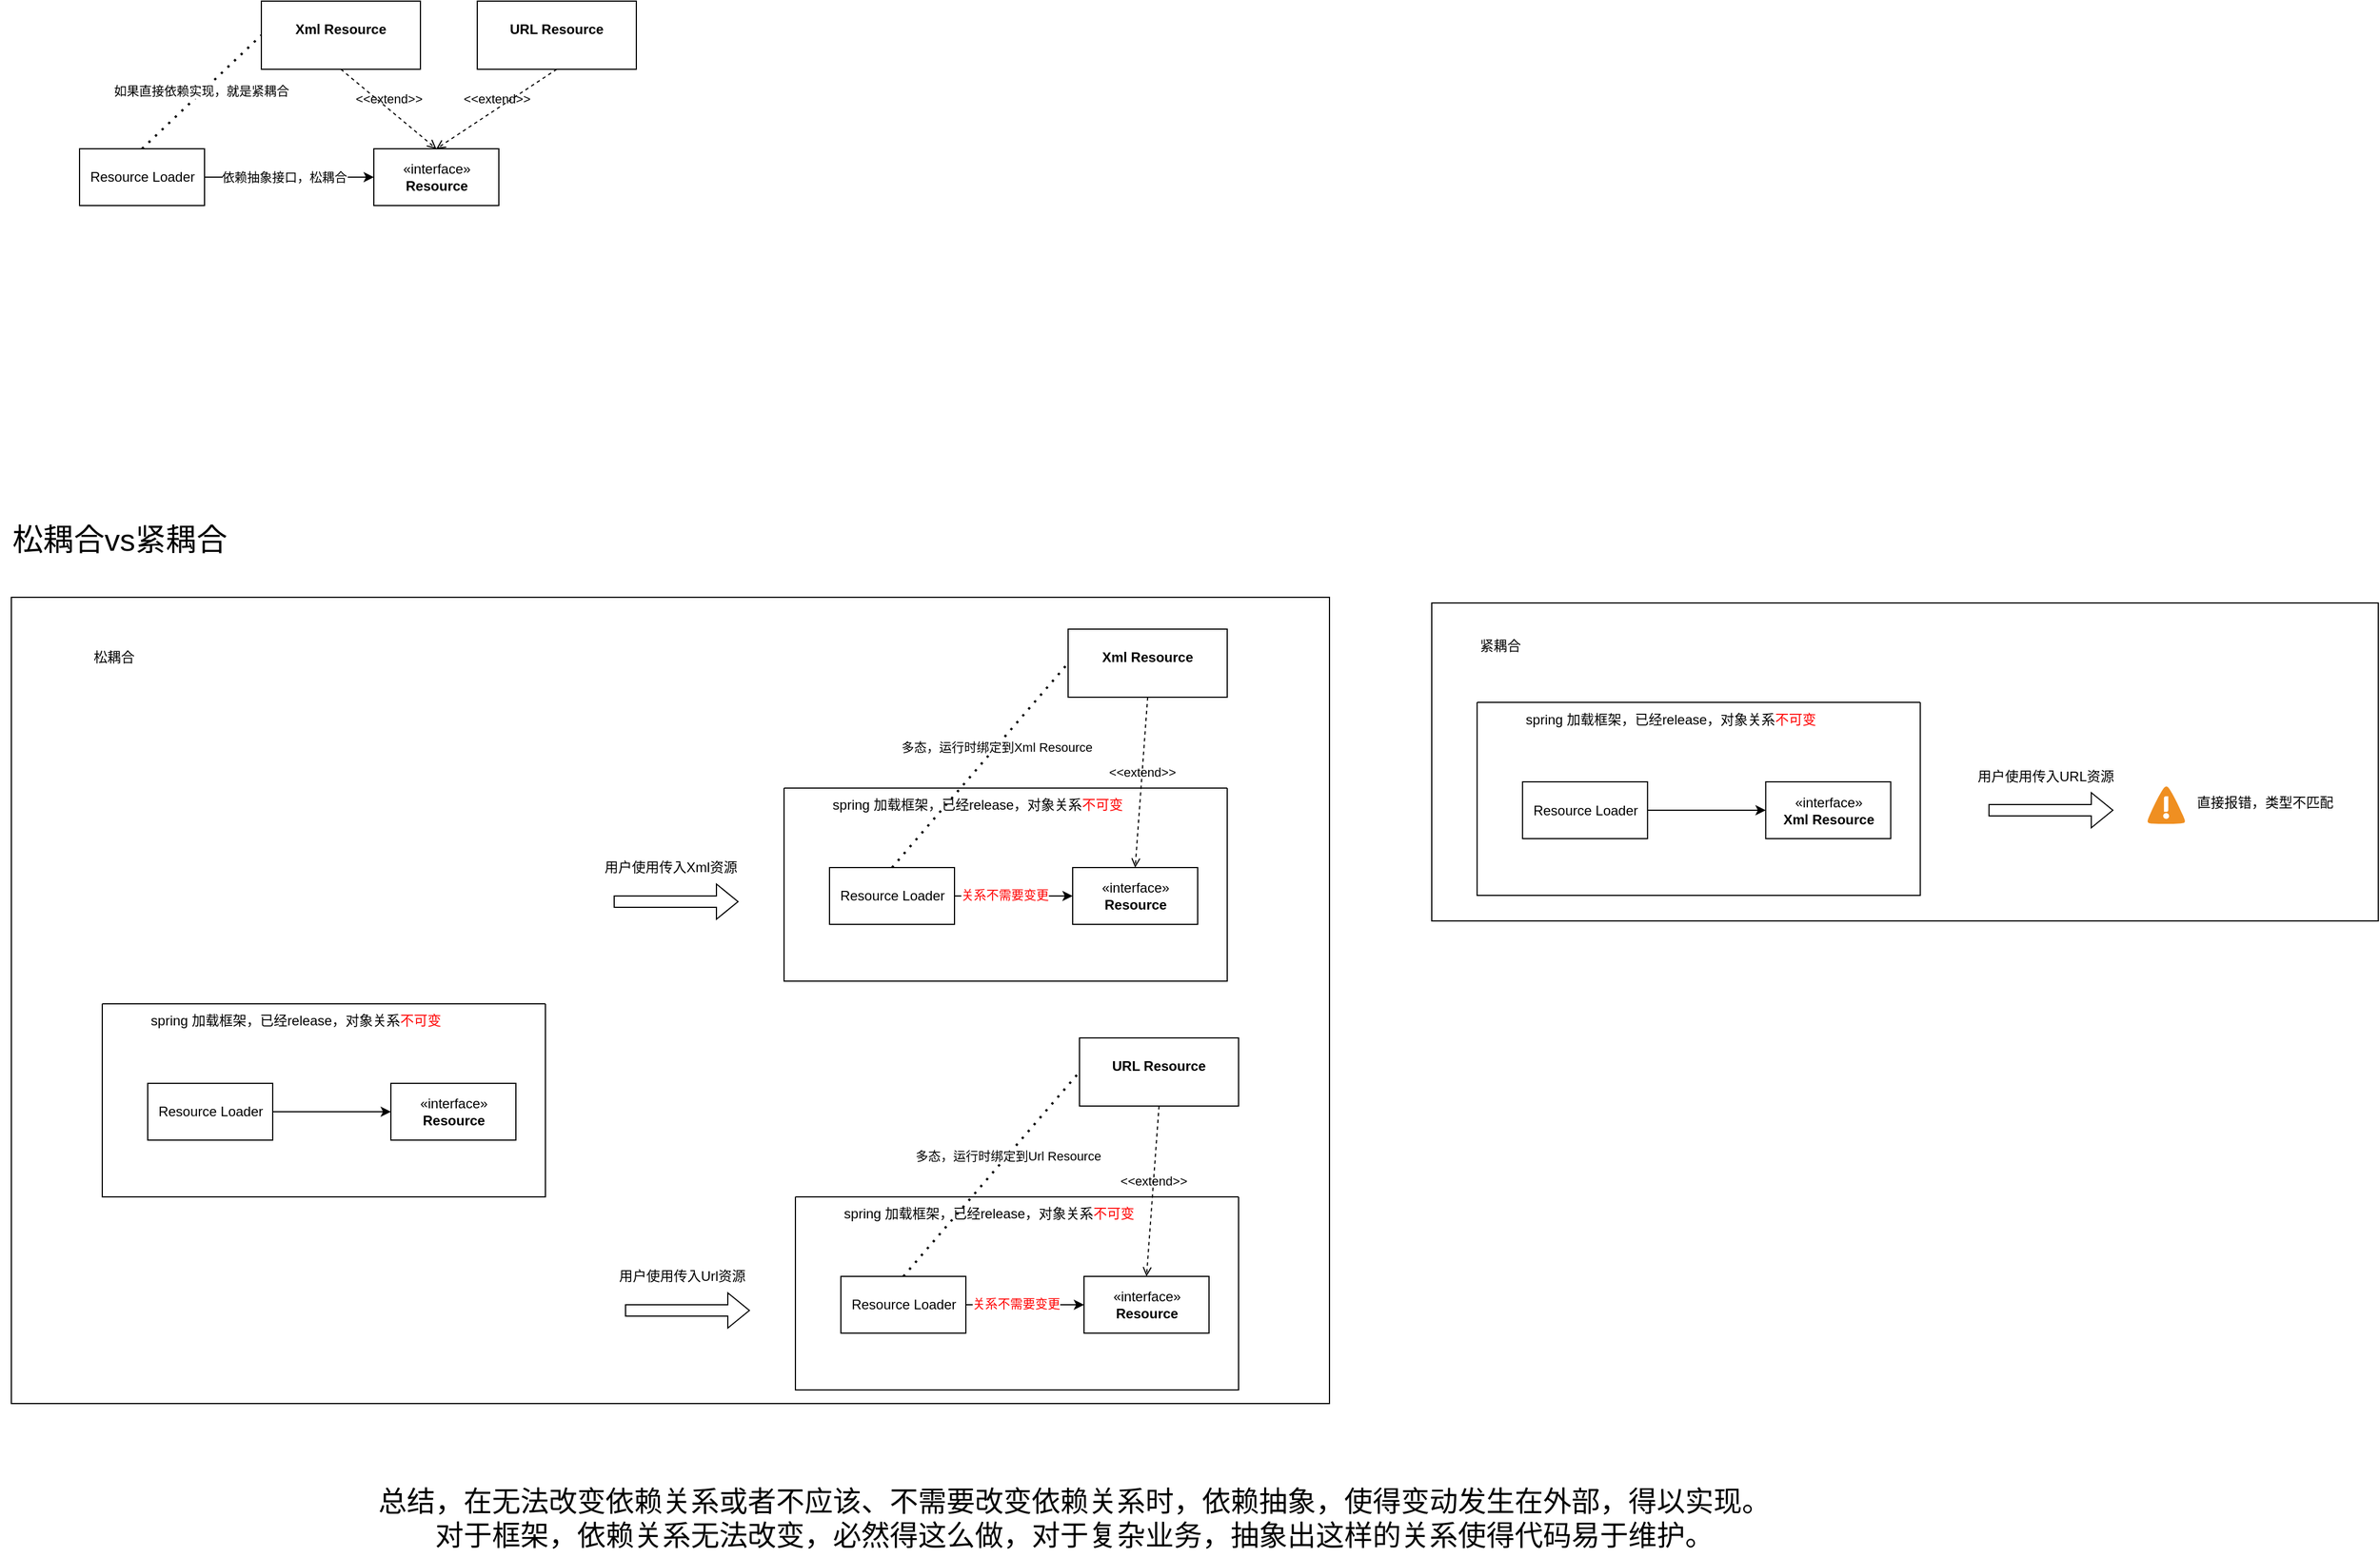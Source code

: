 <mxfile version="20.8.13" type="github">
  <diagram id="C5RBs43oDa-KdzZeNtuy" name="Page-1">
    <mxGraphModel dx="1590" dy="985" grid="1" gridSize="10" guides="1" tooltips="1" connect="1" arrows="1" fold="1" page="1" pageScale="1" pageWidth="827" pageHeight="1169" math="0" shadow="0">
      <root>
        <mxCell id="WIyWlLk6GJQsqaUBKTNV-0" />
        <mxCell id="WIyWlLk6GJQsqaUBKTNV-1" parent="WIyWlLk6GJQsqaUBKTNV-0" />
        <mxCell id="s0c2LShp-PgBRj9PB37E-11" style="edgeStyle=orthogonalEdgeStyle;rounded=0;orthogonalLoop=1;jettySize=auto;html=1;entryX=0;entryY=0.5;entryDx=0;entryDy=0;" parent="WIyWlLk6GJQsqaUBKTNV-1" source="s0c2LShp-PgBRj9PB37E-0" target="s0c2LShp-PgBRj9PB37E-1" edge="1">
          <mxGeometry relative="1" as="geometry" />
        </mxCell>
        <mxCell id="s0c2LShp-PgBRj9PB37E-15" value="依赖抽象接口，松耦合" style="edgeLabel;html=1;align=center;verticalAlign=middle;resizable=0;points=[];" parent="s0c2LShp-PgBRj9PB37E-11" vertex="1" connectable="0">
          <mxGeometry x="-0.06" relative="1" as="geometry">
            <mxPoint as="offset" />
          </mxGeometry>
        </mxCell>
        <mxCell id="s0c2LShp-PgBRj9PB37E-0" value="Resource Loader" style="html=1;" parent="WIyWlLk6GJQsqaUBKTNV-1" vertex="1">
          <mxGeometry x="100" y="190" width="110" height="50" as="geometry" />
        </mxCell>
        <mxCell id="s0c2LShp-PgBRj9PB37E-1" value="«interface»&lt;br&gt;&lt;b&gt;Resource&lt;/b&gt;" style="html=1;" parent="WIyWlLk6GJQsqaUBKTNV-1" vertex="1">
          <mxGeometry x="359" y="190" width="110" height="50" as="geometry" />
        </mxCell>
        <mxCell id="s0c2LShp-PgBRj9PB37E-6" value="&lt;p style=&quot;margin:0px;margin-top:4px;text-align:center;&quot;&gt;&lt;br&gt;&lt;b&gt;Xml Resource&lt;/b&gt;&lt;/p&gt;" style="verticalAlign=top;align=left;overflow=fill;fontSize=12;fontFamily=Helvetica;html=1;" parent="WIyWlLk6GJQsqaUBKTNV-1" vertex="1">
          <mxGeometry x="260" y="60" width="140" height="60" as="geometry" />
        </mxCell>
        <mxCell id="s0c2LShp-PgBRj9PB37E-7" value="&lt;p style=&quot;margin:0px;margin-top:4px;text-align:center;&quot;&gt;&lt;br&gt;&lt;b&gt;URL Resource&lt;/b&gt;&lt;/p&gt;" style="verticalAlign=top;align=left;overflow=fill;fontSize=12;fontFamily=Helvetica;html=1;" parent="WIyWlLk6GJQsqaUBKTNV-1" vertex="1">
          <mxGeometry x="450" y="60" width="140" height="60" as="geometry" />
        </mxCell>
        <mxCell id="s0c2LShp-PgBRj9PB37E-9" value="&amp;lt;&amp;lt;extend&amp;gt;&amp;gt;" style="html=1;verticalAlign=bottom;labelBackgroundColor=none;endArrow=open;endFill=0;dashed=1;rounded=0;exitX=0.5;exitY=1;exitDx=0;exitDy=0;entryX=0.5;entryY=0;entryDx=0;entryDy=0;" parent="WIyWlLk6GJQsqaUBKTNV-1" source="s0c2LShp-PgBRj9PB37E-6" target="s0c2LShp-PgBRj9PB37E-1" edge="1">
          <mxGeometry width="160" relative="1" as="geometry">
            <mxPoint x="420" y="150" as="sourcePoint" />
            <mxPoint x="580" y="150" as="targetPoint" />
          </mxGeometry>
        </mxCell>
        <mxCell id="s0c2LShp-PgBRj9PB37E-10" value="&amp;lt;&amp;lt;extend&amp;gt;&amp;gt;" style="html=1;verticalAlign=bottom;labelBackgroundColor=none;endArrow=open;endFill=0;dashed=1;rounded=0;exitX=0.5;exitY=1;exitDx=0;exitDy=0;entryX=0.5;entryY=0;entryDx=0;entryDy=0;" parent="WIyWlLk6GJQsqaUBKTNV-1" source="s0c2LShp-PgBRj9PB37E-7" target="s0c2LShp-PgBRj9PB37E-1" edge="1">
          <mxGeometry width="160" relative="1" as="geometry">
            <mxPoint x="360" y="130" as="sourcePoint" />
            <mxPoint x="424" y="200" as="targetPoint" />
          </mxGeometry>
        </mxCell>
        <mxCell id="s0c2LShp-PgBRj9PB37E-13" value="" style="endArrow=none;dashed=1;html=1;dashPattern=1 3;strokeWidth=2;rounded=0;exitX=0.5;exitY=0;exitDx=0;exitDy=0;entryX=0;entryY=0.5;entryDx=0;entryDy=0;" parent="WIyWlLk6GJQsqaUBKTNV-1" source="s0c2LShp-PgBRj9PB37E-0" target="s0c2LShp-PgBRj9PB37E-6" edge="1">
          <mxGeometry width="50" height="50" relative="1" as="geometry">
            <mxPoint x="160" y="160" as="sourcePoint" />
            <mxPoint x="210" y="110" as="targetPoint" />
          </mxGeometry>
        </mxCell>
        <mxCell id="s0c2LShp-PgBRj9PB37E-14" value="如果直接依赖实现，就是紧耦合" style="edgeLabel;html=1;align=center;verticalAlign=middle;resizable=0;points=[];" parent="s0c2LShp-PgBRj9PB37E-13" vertex="1" connectable="0">
          <mxGeometry x="0.004" y="1" relative="1" as="geometry">
            <mxPoint as="offset" />
          </mxGeometry>
        </mxCell>
        <mxCell id="s0c2LShp-PgBRj9PB37E-16" value="松耦合vs紧耦合" style="text;html=1;align=center;verticalAlign=middle;resizable=0;points=[];autosize=1;strokeColor=none;fillColor=none;fontSize=27;" parent="WIyWlLk6GJQsqaUBKTNV-1" vertex="1">
          <mxGeometry x="30" y="510" width="210" height="50" as="geometry" />
        </mxCell>
        <mxCell id="s0c2LShp-PgBRj9PB37E-58" value="" style="group" parent="WIyWlLk6GJQsqaUBKTNV-1" vertex="1" connectable="0">
          <mxGeometry x="40" y="585" width="1160" height="710" as="geometry" />
        </mxCell>
        <mxCell id="s0c2LShp-PgBRj9PB37E-51" value="" style="rounded=0;whiteSpace=wrap;html=1;fontColor=#FF0000;fillColor=default;" parent="s0c2LShp-PgBRj9PB37E-58" vertex="1">
          <mxGeometry width="1160" height="710" as="geometry" />
        </mxCell>
        <mxCell id="s0c2LShp-PgBRj9PB37E-24" value="松耦合" style="text;html=1;align=center;verticalAlign=middle;resizable=0;points=[];autosize=1;strokeColor=none;fillColor=none;" parent="s0c2LShp-PgBRj9PB37E-58" vertex="1">
          <mxGeometry x="60" y="38" width="60" height="30" as="geometry" />
        </mxCell>
        <mxCell id="s0c2LShp-PgBRj9PB37E-25" value="" style="swimlane;startSize=0;" parent="s0c2LShp-PgBRj9PB37E-58" vertex="1">
          <mxGeometry x="80" y="358" width="390" height="170" as="geometry">
            <mxRectangle x="50" y="660" width="50" height="40" as="alternateBounds" />
          </mxGeometry>
        </mxCell>
        <mxCell id="s0c2LShp-PgBRj9PB37E-26" value="spring 加载框架，已经release，对象关系&lt;font color=&quot;#ff0000&quot;&gt;不可变&lt;/font&gt;" style="text;html=1;align=center;verticalAlign=middle;resizable=0;points=[];autosize=1;strokeColor=none;fillColor=none;" parent="s0c2LShp-PgBRj9PB37E-25" vertex="1">
          <mxGeometry x="30" width="280" height="30" as="geometry" />
        </mxCell>
        <mxCell id="s0c2LShp-PgBRj9PB37E-17" value="Resource Loader" style="html=1;" parent="s0c2LShp-PgBRj9PB37E-25" vertex="1">
          <mxGeometry x="40" y="70" width="110" height="50" as="geometry" />
        </mxCell>
        <mxCell id="s0c2LShp-PgBRj9PB37E-18" value="«interface»&lt;br&gt;&lt;b&gt;Resource&lt;/b&gt;" style="html=1;" parent="s0c2LShp-PgBRj9PB37E-25" vertex="1">
          <mxGeometry x="254" y="70" width="110" height="50" as="geometry" />
        </mxCell>
        <mxCell id="s0c2LShp-PgBRj9PB37E-23" style="edgeStyle=orthogonalEdgeStyle;rounded=0;orthogonalLoop=1;jettySize=auto;html=1;entryX=0;entryY=0.5;entryDx=0;entryDy=0;" parent="s0c2LShp-PgBRj9PB37E-25" source="s0c2LShp-PgBRj9PB37E-17" target="s0c2LShp-PgBRj9PB37E-18" edge="1">
          <mxGeometry relative="1" as="geometry">
            <Array as="points">
              <mxPoint x="220" y="95" />
              <mxPoint x="220" y="95" />
            </Array>
          </mxGeometry>
        </mxCell>
        <mxCell id="s0c2LShp-PgBRj9PB37E-27" value="" style="swimlane;startSize=0;" parent="s0c2LShp-PgBRj9PB37E-58" vertex="1">
          <mxGeometry x="680" y="168" width="390" height="170" as="geometry">
            <mxRectangle x="50" y="660" width="50" height="40" as="alternateBounds" />
          </mxGeometry>
        </mxCell>
        <mxCell id="s0c2LShp-PgBRj9PB37E-28" value="spring 加载框架，已经release，对象关系&lt;font color=&quot;#ff0000&quot;&gt;不可变&lt;/font&gt;" style="text;html=1;align=center;verticalAlign=middle;resizable=0;points=[];autosize=1;strokeColor=none;fillColor=none;" parent="s0c2LShp-PgBRj9PB37E-27" vertex="1">
          <mxGeometry x="30" width="280" height="30" as="geometry" />
        </mxCell>
        <mxCell id="s0c2LShp-PgBRj9PB37E-29" value="Resource Loader" style="html=1;" parent="s0c2LShp-PgBRj9PB37E-27" vertex="1">
          <mxGeometry x="40" y="70" width="110" height="50" as="geometry" />
        </mxCell>
        <mxCell id="s0c2LShp-PgBRj9PB37E-30" value="«interface»&lt;br&gt;&lt;b&gt;Resource&lt;/b&gt;" style="html=1;" parent="s0c2LShp-PgBRj9PB37E-27" vertex="1">
          <mxGeometry x="254" y="70" width="110" height="50" as="geometry" />
        </mxCell>
        <mxCell id="s0c2LShp-PgBRj9PB37E-31" style="edgeStyle=orthogonalEdgeStyle;rounded=0;orthogonalLoop=1;jettySize=auto;html=1;entryX=0;entryY=0.5;entryDx=0;entryDy=0;" parent="s0c2LShp-PgBRj9PB37E-27" source="s0c2LShp-PgBRj9PB37E-29" target="s0c2LShp-PgBRj9PB37E-30" edge="1">
          <mxGeometry relative="1" as="geometry">
            <Array as="points">
              <mxPoint x="220" y="95" />
              <mxPoint x="220" y="95" />
            </Array>
          </mxGeometry>
        </mxCell>
        <mxCell id="s0c2LShp-PgBRj9PB37E-38" value="关系不需要变更" style="edgeLabel;html=1;align=center;verticalAlign=middle;resizable=0;points=[];fontColor=#FF0000;" parent="s0c2LShp-PgBRj9PB37E-31" vertex="1" connectable="0">
          <mxGeometry x="-0.154" y="2" relative="1" as="geometry">
            <mxPoint y="1" as="offset" />
          </mxGeometry>
        </mxCell>
        <mxCell id="s0c2LShp-PgBRj9PB37E-32" value="" style="shape=flexArrow;endArrow=classic;html=1;rounded=0;fontColor=#FF0000;" parent="s0c2LShp-PgBRj9PB37E-58" edge="1">
          <mxGeometry width="50" height="50" relative="1" as="geometry">
            <mxPoint x="530" y="268" as="sourcePoint" />
            <mxPoint x="640" y="268" as="targetPoint" />
          </mxGeometry>
        </mxCell>
        <mxCell id="s0c2LShp-PgBRj9PB37E-33" value="&lt;font color=&quot;#000000&quot;&gt;用户使用传入Xml资源&lt;/font&gt;" style="text;html=1;align=center;verticalAlign=middle;resizable=0;points=[];autosize=1;strokeColor=none;fillColor=none;fontColor=#FF0000;" parent="s0c2LShp-PgBRj9PB37E-58" vertex="1">
          <mxGeometry x="510" y="223" width="140" height="30" as="geometry" />
        </mxCell>
        <mxCell id="s0c2LShp-PgBRj9PB37E-34" value="&lt;p style=&quot;margin:0px;margin-top:4px;text-align:center;&quot;&gt;&lt;br&gt;&lt;b&gt;Xml Resource&lt;/b&gt;&lt;/p&gt;" style="verticalAlign=top;align=left;overflow=fill;fontSize=12;fontFamily=Helvetica;html=1;" parent="s0c2LShp-PgBRj9PB37E-58" vertex="1">
          <mxGeometry x="930" y="28" width="140" height="60" as="geometry" />
        </mxCell>
        <mxCell id="s0c2LShp-PgBRj9PB37E-35" value="&amp;lt;&amp;lt;extend&amp;gt;&amp;gt;" style="html=1;verticalAlign=bottom;labelBackgroundColor=none;endArrow=open;endFill=0;dashed=1;rounded=0;exitX=0.5;exitY=1;exitDx=0;exitDy=0;entryX=0.5;entryY=0;entryDx=0;entryDy=0;" parent="s0c2LShp-PgBRj9PB37E-58" source="s0c2LShp-PgBRj9PB37E-34" target="s0c2LShp-PgBRj9PB37E-30" edge="1">
          <mxGeometry width="160" relative="1" as="geometry">
            <mxPoint x="590" y="8" as="sourcePoint" />
            <mxPoint x="674" y="78" as="targetPoint" />
          </mxGeometry>
        </mxCell>
        <mxCell id="s0c2LShp-PgBRj9PB37E-36" value="" style="endArrow=none;dashed=1;html=1;dashPattern=1 3;strokeWidth=2;rounded=0;fontColor=#000000;exitX=0.5;exitY=0;exitDx=0;exitDy=0;entryX=0;entryY=0.5;entryDx=0;entryDy=0;" parent="s0c2LShp-PgBRj9PB37E-58" source="s0c2LShp-PgBRj9PB37E-29" target="s0c2LShp-PgBRj9PB37E-34" edge="1">
          <mxGeometry width="50" height="50" relative="1" as="geometry">
            <mxPoint x="800" y="148" as="sourcePoint" />
            <mxPoint x="850" y="98" as="targetPoint" />
          </mxGeometry>
        </mxCell>
        <mxCell id="s0c2LShp-PgBRj9PB37E-37" value="多态，运行时绑定到Xml Resource" style="edgeLabel;html=1;align=center;verticalAlign=middle;resizable=0;points=[];fontColor=#000000;" parent="s0c2LShp-PgBRj9PB37E-36" vertex="1" connectable="0">
          <mxGeometry x="0.185" relative="1" as="geometry">
            <mxPoint as="offset" />
          </mxGeometry>
        </mxCell>
        <mxCell id="s0c2LShp-PgBRj9PB37E-39" value="" style="swimlane;startSize=0;" parent="s0c2LShp-PgBRj9PB37E-58" vertex="1">
          <mxGeometry x="690" y="528" width="390" height="170" as="geometry">
            <mxRectangle x="50" y="660" width="50" height="40" as="alternateBounds" />
          </mxGeometry>
        </mxCell>
        <mxCell id="s0c2LShp-PgBRj9PB37E-40" value="spring 加载框架，已经release，对象关系&lt;font color=&quot;#ff0000&quot;&gt;不可变&lt;/font&gt;" style="text;html=1;align=center;verticalAlign=middle;resizable=0;points=[];autosize=1;strokeColor=none;fillColor=none;" parent="s0c2LShp-PgBRj9PB37E-39" vertex="1">
          <mxGeometry x="30" width="280" height="30" as="geometry" />
        </mxCell>
        <mxCell id="s0c2LShp-PgBRj9PB37E-41" value="Resource Loader" style="html=1;" parent="s0c2LShp-PgBRj9PB37E-39" vertex="1">
          <mxGeometry x="40" y="70" width="110" height="50" as="geometry" />
        </mxCell>
        <mxCell id="s0c2LShp-PgBRj9PB37E-42" value="«interface»&lt;br&gt;&lt;b&gt;Resource&lt;/b&gt;" style="html=1;" parent="s0c2LShp-PgBRj9PB37E-39" vertex="1">
          <mxGeometry x="254" y="70" width="110" height="50" as="geometry" />
        </mxCell>
        <mxCell id="s0c2LShp-PgBRj9PB37E-43" style="edgeStyle=orthogonalEdgeStyle;rounded=0;orthogonalLoop=1;jettySize=auto;html=1;entryX=0;entryY=0.5;entryDx=0;entryDy=0;" parent="s0c2LShp-PgBRj9PB37E-39" source="s0c2LShp-PgBRj9PB37E-41" target="s0c2LShp-PgBRj9PB37E-42" edge="1">
          <mxGeometry relative="1" as="geometry">
            <Array as="points">
              <mxPoint x="220" y="95" />
              <mxPoint x="220" y="95" />
            </Array>
          </mxGeometry>
        </mxCell>
        <mxCell id="s0c2LShp-PgBRj9PB37E-44" value="关系不需要变更" style="edgeLabel;html=1;align=center;verticalAlign=middle;resizable=0;points=[];fontColor=#FF0000;" parent="s0c2LShp-PgBRj9PB37E-43" vertex="1" connectable="0">
          <mxGeometry x="-0.154" y="2" relative="1" as="geometry">
            <mxPoint y="1" as="offset" />
          </mxGeometry>
        </mxCell>
        <mxCell id="s0c2LShp-PgBRj9PB37E-45" value="" style="shape=flexArrow;endArrow=classic;html=1;rounded=0;fontColor=#FF0000;" parent="s0c2LShp-PgBRj9PB37E-58" edge="1">
          <mxGeometry width="50" height="50" relative="1" as="geometry">
            <mxPoint x="540" y="628" as="sourcePoint" />
            <mxPoint x="650" y="628" as="targetPoint" />
          </mxGeometry>
        </mxCell>
        <mxCell id="s0c2LShp-PgBRj9PB37E-46" value="&lt;font color=&quot;#000000&quot;&gt;用户使用传入Url资源&lt;/font&gt;" style="text;html=1;align=center;verticalAlign=middle;resizable=0;points=[];autosize=1;strokeColor=none;fillColor=none;fontColor=#FF0000;" parent="s0c2LShp-PgBRj9PB37E-58" vertex="1">
          <mxGeometry x="525" y="583" width="130" height="30" as="geometry" />
        </mxCell>
        <mxCell id="s0c2LShp-PgBRj9PB37E-47" value="&lt;p style=&quot;margin:0px;margin-top:4px;text-align:center;&quot;&gt;&lt;br&gt;&lt;b&gt;URL Resource&lt;/b&gt;&lt;/p&gt;" style="verticalAlign=top;align=left;overflow=fill;fontSize=12;fontFamily=Helvetica;html=1;" parent="s0c2LShp-PgBRj9PB37E-58" vertex="1">
          <mxGeometry x="940" y="388" width="140" height="60" as="geometry" />
        </mxCell>
        <mxCell id="s0c2LShp-PgBRj9PB37E-48" value="&amp;lt;&amp;lt;extend&amp;gt;&amp;gt;" style="html=1;verticalAlign=bottom;labelBackgroundColor=none;endArrow=open;endFill=0;dashed=1;rounded=0;exitX=0.5;exitY=1;exitDx=0;exitDy=0;entryX=0.5;entryY=0;entryDx=0;entryDy=0;" parent="s0c2LShp-PgBRj9PB37E-58" source="s0c2LShp-PgBRj9PB37E-47" target="s0c2LShp-PgBRj9PB37E-42" edge="1">
          <mxGeometry width="160" relative="1" as="geometry">
            <mxPoint x="600" y="368" as="sourcePoint" />
            <mxPoint x="684" y="438" as="targetPoint" />
          </mxGeometry>
        </mxCell>
        <mxCell id="s0c2LShp-PgBRj9PB37E-49" value="" style="endArrow=none;dashed=1;html=1;dashPattern=1 3;strokeWidth=2;rounded=0;fontColor=#000000;exitX=0.5;exitY=0;exitDx=0;exitDy=0;entryX=0;entryY=0.5;entryDx=0;entryDy=0;" parent="s0c2LShp-PgBRj9PB37E-58" source="s0c2LShp-PgBRj9PB37E-41" target="s0c2LShp-PgBRj9PB37E-47" edge="1">
          <mxGeometry width="50" height="50" relative="1" as="geometry">
            <mxPoint x="810" y="508" as="sourcePoint" />
            <mxPoint x="860" y="458" as="targetPoint" />
          </mxGeometry>
        </mxCell>
        <mxCell id="s0c2LShp-PgBRj9PB37E-50" value="多态，运行时绑定到Url Resource" style="edgeLabel;html=1;align=center;verticalAlign=middle;resizable=0;points=[];fontColor=#000000;" parent="s0c2LShp-PgBRj9PB37E-49" vertex="1" connectable="0">
          <mxGeometry x="0.185" relative="1" as="geometry">
            <mxPoint as="offset" />
          </mxGeometry>
        </mxCell>
        <mxCell id="s0c2LShp-PgBRj9PB37E-63" value="总结，在无法改变依赖关系或者不应该、不需要改变依赖关系时，依赖抽象，使得变动发生在外部，得以实现。&lt;br&gt;对于框架，依赖关系无法改变，必然得这么做，对于复杂业务，抽象出这样的关系使得代码易于维护。" style="text;html=1;align=center;verticalAlign=middle;resizable=0;points=[];autosize=1;strokeColor=none;fillColor=none;fontColor=#000000;fontSize=25;" parent="WIyWlLk6GJQsqaUBKTNV-1" vertex="1">
          <mxGeometry x="350" y="1360" width="1250" height="70" as="geometry" />
        </mxCell>
        <mxCell id="s0c2LShp-PgBRj9PB37E-66" value="" style="group" parent="WIyWlLk6GJQsqaUBKTNV-1" vertex="1" connectable="0">
          <mxGeometry x="1290" y="590" width="833" height="280" as="geometry" />
        </mxCell>
        <mxCell id="s0c2LShp-PgBRj9PB37E-64" value="" style="rounded=0;whiteSpace=wrap;html=1;fontColor=#000000;fillColor=default;" parent="s0c2LShp-PgBRj9PB37E-66" vertex="1">
          <mxGeometry width="833" height="280" as="geometry" />
        </mxCell>
        <mxCell id="s0c2LShp-PgBRj9PB37E-52" value="&lt;font color=&quot;#000000&quot;&gt;紧耦合&lt;/font&gt;" style="text;html=1;align=center;verticalAlign=middle;resizable=0;points=[];autosize=1;strokeColor=none;fillColor=none;fontColor=#FF0000;" parent="s0c2LShp-PgBRj9PB37E-66" vertex="1">
          <mxGeometry x="29.9" y="22.5" width="60" height="30" as="geometry" />
        </mxCell>
        <mxCell id="s0c2LShp-PgBRj9PB37E-53" value="" style="swimlane;startSize=0;" parent="s0c2LShp-PgBRj9PB37E-66" vertex="1">
          <mxGeometry x="39.9" y="87.5" width="390" height="170" as="geometry">
            <mxRectangle x="50" y="660" width="50" height="40" as="alternateBounds" />
          </mxGeometry>
        </mxCell>
        <mxCell id="s0c2LShp-PgBRj9PB37E-54" value="spring 加载框架，已经release，对象关系&lt;font color=&quot;#ff0000&quot;&gt;不可变&lt;/font&gt;" style="text;html=1;align=center;verticalAlign=middle;resizable=0;points=[];autosize=1;strokeColor=none;fillColor=none;" parent="s0c2LShp-PgBRj9PB37E-53" vertex="1">
          <mxGeometry x="30" width="280" height="30" as="geometry" />
        </mxCell>
        <mxCell id="s0c2LShp-PgBRj9PB37E-55" value="Resource Loader" style="html=1;" parent="s0c2LShp-PgBRj9PB37E-53" vertex="1">
          <mxGeometry x="40" y="70" width="110" height="50" as="geometry" />
        </mxCell>
        <mxCell id="s0c2LShp-PgBRj9PB37E-56" value="«interface»&lt;br&gt;&lt;b&gt;Xml Resource&lt;/b&gt;" style="html=1;" parent="s0c2LShp-PgBRj9PB37E-53" vertex="1">
          <mxGeometry x="254" y="70" width="110" height="50" as="geometry" />
        </mxCell>
        <mxCell id="s0c2LShp-PgBRj9PB37E-57" style="edgeStyle=orthogonalEdgeStyle;rounded=0;orthogonalLoop=1;jettySize=auto;html=1;entryX=0;entryY=0.5;entryDx=0;entryDy=0;" parent="s0c2LShp-PgBRj9PB37E-53" source="s0c2LShp-PgBRj9PB37E-55" target="s0c2LShp-PgBRj9PB37E-56" edge="1">
          <mxGeometry relative="1" as="geometry">
            <Array as="points">
              <mxPoint x="220" y="95" />
              <mxPoint x="220" y="95" />
            </Array>
          </mxGeometry>
        </mxCell>
        <mxCell id="s0c2LShp-PgBRj9PB37E-59" value="" style="shape=flexArrow;endArrow=classic;html=1;rounded=0;fontColor=#FF0000;" parent="s0c2LShp-PgBRj9PB37E-66" edge="1">
          <mxGeometry width="50" height="50" relative="1" as="geometry">
            <mxPoint x="489.9" y="182.5" as="sourcePoint" />
            <mxPoint x="599.9" y="182.5" as="targetPoint" />
          </mxGeometry>
        </mxCell>
        <mxCell id="s0c2LShp-PgBRj9PB37E-60" value="&lt;font color=&quot;#000000&quot;&gt;用户使用传入URL资源&lt;/font&gt;" style="text;html=1;align=center;verticalAlign=middle;resizable=0;points=[];autosize=1;strokeColor=none;fillColor=none;fontColor=#FF0000;" parent="s0c2LShp-PgBRj9PB37E-66" vertex="1">
          <mxGeometry x="469.9" y="137.5" width="140" height="30" as="geometry" />
        </mxCell>
        <mxCell id="s0c2LShp-PgBRj9PB37E-61" value="" style="shadow=0;dashed=0;html=1;strokeColor=none;fillColor=#4495D1;labelPosition=center;verticalLabelPosition=bottom;verticalAlign=top;align=center;outlineConnect=0;shape=mxgraph.veeam.2d.alert;fontColor=#000000;" parent="s0c2LShp-PgBRj9PB37E-66" vertex="1">
          <mxGeometry x="629.9" y="161.48" width="33.2" height="33.2" as="geometry" />
        </mxCell>
        <mxCell id="s0c2LShp-PgBRj9PB37E-62" value="直接报错，类型不匹配" style="text;html=1;align=center;verticalAlign=middle;resizable=0;points=[];autosize=1;strokeColor=none;fillColor=none;fontColor=#000000;" parent="s0c2LShp-PgBRj9PB37E-66" vertex="1">
          <mxGeometry x="663.1" y="161.48" width="140" height="30" as="geometry" />
        </mxCell>
      </root>
    </mxGraphModel>
  </diagram>
</mxfile>
